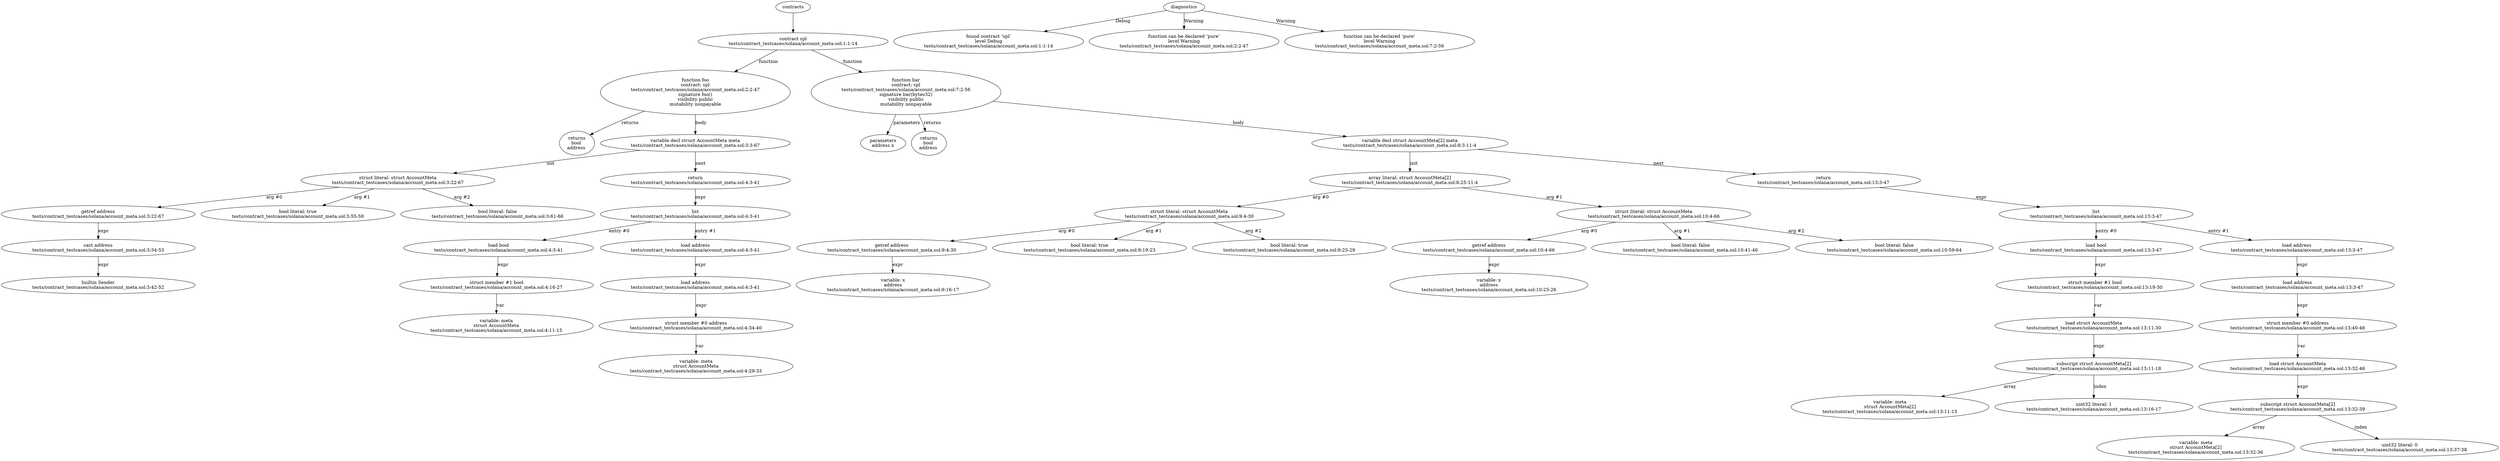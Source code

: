 strict digraph "tests/contract_testcases/solana/account_meta.sol" {
	contract [label="contract spl\ntests/contract_testcases/solana/account_meta.sol:1:1-14"]
	foo [label="function foo\ncontract: spl\ntests/contract_testcases/solana/account_meta.sol:2:2-47\nsignature foo()\nvisibility public\nmutability nonpayable"]
	returns [label="returns\nbool \naddress "]
	var_decl [label="variable decl struct AccountMeta meta\ntests/contract_testcases/solana/account_meta.sol:3:3-67"]
	struct_literal [label="struct literal: struct AccountMeta\ntests/contract_testcases/solana/account_meta.sol:3:22-67"]
	getref [label="getref address\ntests/contract_testcases/solana/account_meta.sol:3:22-67"]
	cast [label="cast address\ntests/contract_testcases/solana/account_meta.sol:3:34-53"]
	builtins [label="builtin Sender\ntests/contract_testcases/solana/account_meta.sol:3:42-52"]
	bool_literal [label="bool literal: true\ntests/contract_testcases/solana/account_meta.sol:3:55-59"]
	bool_literal_11 [label="bool literal: false\ntests/contract_testcases/solana/account_meta.sol:3:61-66"]
	return [label="return\ntests/contract_testcases/solana/account_meta.sol:4:3-41"]
	list [label="list\ntests/contract_testcases/solana/account_meta.sol:4:3-41"]
	load [label="load bool\ntests/contract_testcases/solana/account_meta.sol:4:3-41"]
	structmember [label="struct member #1 bool\ntests/contract_testcases/solana/account_meta.sol:4:16-27"]
	variable [label="variable: meta\nstruct AccountMeta\ntests/contract_testcases/solana/account_meta.sol:4:11-15"]
	load_17 [label="load address\ntests/contract_testcases/solana/account_meta.sol:4:3-41"]
	load_18 [label="load address\ntests/contract_testcases/solana/account_meta.sol:4:3-41"]
	structmember_19 [label="struct member #0 address\ntests/contract_testcases/solana/account_meta.sol:4:34-40"]
	variable_20 [label="variable: meta\nstruct AccountMeta\ntests/contract_testcases/solana/account_meta.sol:4:29-33"]
	bar [label="function bar\ncontract: spl\ntests/contract_testcases/solana/account_meta.sol:7:2-56\nsignature bar(bytes32)\nvisibility public\nmutability nonpayable"]
	parameters [label="parameters\naddress x"]
	returns_23 [label="returns\nbool \naddress "]
	var_decl_24 [label="variable decl struct AccountMeta[2] meta\ntests/contract_testcases/solana/account_meta.sol:8:3-11:4"]
	array_literal [label="array literal: struct AccountMeta[2]\ntests/contract_testcases/solana/account_meta.sol:8:25-11:4"]
	struct_literal_26 [label="struct literal: struct AccountMeta\ntests/contract_testcases/solana/account_meta.sol:9:4-30"]
	getref_27 [label="getref address\ntests/contract_testcases/solana/account_meta.sol:9:4-30"]
	variable_28 [label="variable: x\naddress\ntests/contract_testcases/solana/account_meta.sol:9:16-17"]
	bool_literal_29 [label="bool literal: true\ntests/contract_testcases/solana/account_meta.sol:9:19-23"]
	bool_literal_30 [label="bool literal: true\ntests/contract_testcases/solana/account_meta.sol:9:25-29"]
	struct_literal_31 [label="struct literal: struct AccountMeta\ntests/contract_testcases/solana/account_meta.sol:10:4-66"]
	getref_32 [label="getref address\ntests/contract_testcases/solana/account_meta.sol:10:4-66"]
	variable_33 [label="variable: x\naddress\ntests/contract_testcases/solana/account_meta.sol:10:25-26"]
	bool_literal_34 [label="bool literal: false\ntests/contract_testcases/solana/account_meta.sol:10:41-46"]
	bool_literal_35 [label="bool literal: false\ntests/contract_testcases/solana/account_meta.sol:10:59-64"]
	return_36 [label="return\ntests/contract_testcases/solana/account_meta.sol:13:3-47"]
	list_37 [label="list\ntests/contract_testcases/solana/account_meta.sol:13:3-47"]
	load_38 [label="load bool\ntests/contract_testcases/solana/account_meta.sol:13:3-47"]
	structmember_39 [label="struct member #1 bool\ntests/contract_testcases/solana/account_meta.sol:13:19-30"]
	load_40 [label="load struct AccountMeta\ntests/contract_testcases/solana/account_meta.sol:13:11-30"]
	subscript [label="subscript struct AccountMeta[2]\ntests/contract_testcases/solana/account_meta.sol:13:11-18"]
	variable_42 [label="variable: meta\nstruct AccountMeta[2]\ntests/contract_testcases/solana/account_meta.sol:13:11-15"]
	number_literal [label="uint32 literal: 1\ntests/contract_testcases/solana/account_meta.sol:13:16-17"]
	load_44 [label="load address\ntests/contract_testcases/solana/account_meta.sol:13:3-47"]
	load_45 [label="load address\ntests/contract_testcases/solana/account_meta.sol:13:3-47"]
	structmember_46 [label="struct member #0 address\ntests/contract_testcases/solana/account_meta.sol:13:40-46"]
	load_47 [label="load struct AccountMeta\ntests/contract_testcases/solana/account_meta.sol:13:32-46"]
	subscript_48 [label="subscript struct AccountMeta[2]\ntests/contract_testcases/solana/account_meta.sol:13:32-39"]
	variable_49 [label="variable: meta\nstruct AccountMeta[2]\ntests/contract_testcases/solana/account_meta.sol:13:32-36"]
	number_literal_50 [label="uint32 literal: 0\ntests/contract_testcases/solana/account_meta.sol:13:37-38"]
	diagnostic [label="found contract ‘spl’\nlevel Debug\ntests/contract_testcases/solana/account_meta.sol:1:1-14"]
	diagnostic_53 [label="function can be declared ‘pure’\nlevel Warning\ntests/contract_testcases/solana/account_meta.sol:2:2-47"]
	diagnostic_54 [label="function can be declared ‘pure’\nlevel Warning\ntests/contract_testcases/solana/account_meta.sol:7:2-56"]
	contracts -> contract
	contract -> foo [label="function"]
	foo -> returns [label="returns"]
	foo -> var_decl [label="body"]
	var_decl -> struct_literal [label="init"]
	struct_literal -> getref [label="arg #0"]
	getref -> cast [label="expr"]
	cast -> builtins [label="expr"]
	struct_literal -> bool_literal [label="arg #1"]
	struct_literal -> bool_literal_11 [label="arg #2"]
	var_decl -> return [label="next"]
	return -> list [label="expr"]
	list -> load [label="entry #0"]
	load -> structmember [label="expr"]
	structmember -> variable [label="var"]
	list -> load_17 [label="entry #1"]
	load_17 -> load_18 [label="expr"]
	load_18 -> structmember_19 [label="expr"]
	structmember_19 -> variable_20 [label="var"]
	contract -> bar [label="function"]
	bar -> parameters [label="parameters"]
	bar -> returns_23 [label="returns"]
	bar -> var_decl_24 [label="body"]
	var_decl_24 -> array_literal [label="init"]
	array_literal -> struct_literal_26 [label="arg #0"]
	struct_literal_26 -> getref_27 [label="arg #0"]
	getref_27 -> variable_28 [label="expr"]
	struct_literal_26 -> bool_literal_29 [label="arg #1"]
	struct_literal_26 -> bool_literal_30 [label="arg #2"]
	array_literal -> struct_literal_31 [label="arg #1"]
	struct_literal_31 -> getref_32 [label="arg #0"]
	getref_32 -> variable_33 [label="expr"]
	struct_literal_31 -> bool_literal_34 [label="arg #1"]
	struct_literal_31 -> bool_literal_35 [label="arg #2"]
	var_decl_24 -> return_36 [label="next"]
	return_36 -> list_37 [label="expr"]
	list_37 -> load_38 [label="entry #0"]
	load_38 -> structmember_39 [label="expr"]
	structmember_39 -> load_40 [label="var"]
	load_40 -> subscript [label="expr"]
	subscript -> variable_42 [label="array"]
	subscript -> number_literal [label="index"]
	list_37 -> load_44 [label="entry #1"]
	load_44 -> load_45 [label="expr"]
	load_45 -> structmember_46 [label="expr"]
	structmember_46 -> load_47 [label="var"]
	load_47 -> subscript_48 [label="expr"]
	subscript_48 -> variable_49 [label="array"]
	subscript_48 -> number_literal_50 [label="index"]
	diagnostics -> diagnostic [label="Debug"]
	diagnostics -> diagnostic_53 [label="Warning"]
	diagnostics -> diagnostic_54 [label="Warning"]
}
